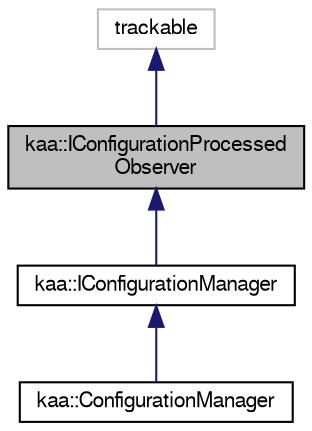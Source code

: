 digraph "kaa::IConfigurationProcessedObserver"
{
  bgcolor="transparent";
  edge [fontname="FreeSans",fontsize="10",labelfontname="FreeSans",labelfontsize="10"];
  node [fontname="FreeSans",fontsize="10",shape=record];
  Node1 [label="kaa::IConfigurationProcessed\lObserver",height=0.2,width=0.4,color="black", fillcolor="grey75", style="filled" fontcolor="black"];
  Node2 -> Node1 [dir="back",color="midnightblue",fontsize="10",style="solid",fontname="FreeSans"];
  Node2 [label="trackable",height=0.2,width=0.4,color="grey75"];
  Node1 -> Node3 [dir="back",color="midnightblue",fontsize="10",style="solid",fontname="FreeSans"];
  Node3 [label="kaa::IConfigurationManager",height=0.2,width=0.4,color="black",URL="$classkaa_1_1IConfigurationManager.html"];
  Node3 -> Node4 [dir="back",color="midnightblue",fontsize="10",style="solid",fontname="FreeSans"];
  Node4 [label="kaa::ConfigurationManager",height=0.2,width=0.4,color="black",URL="$classkaa_1_1ConfigurationManager.html"];
}
